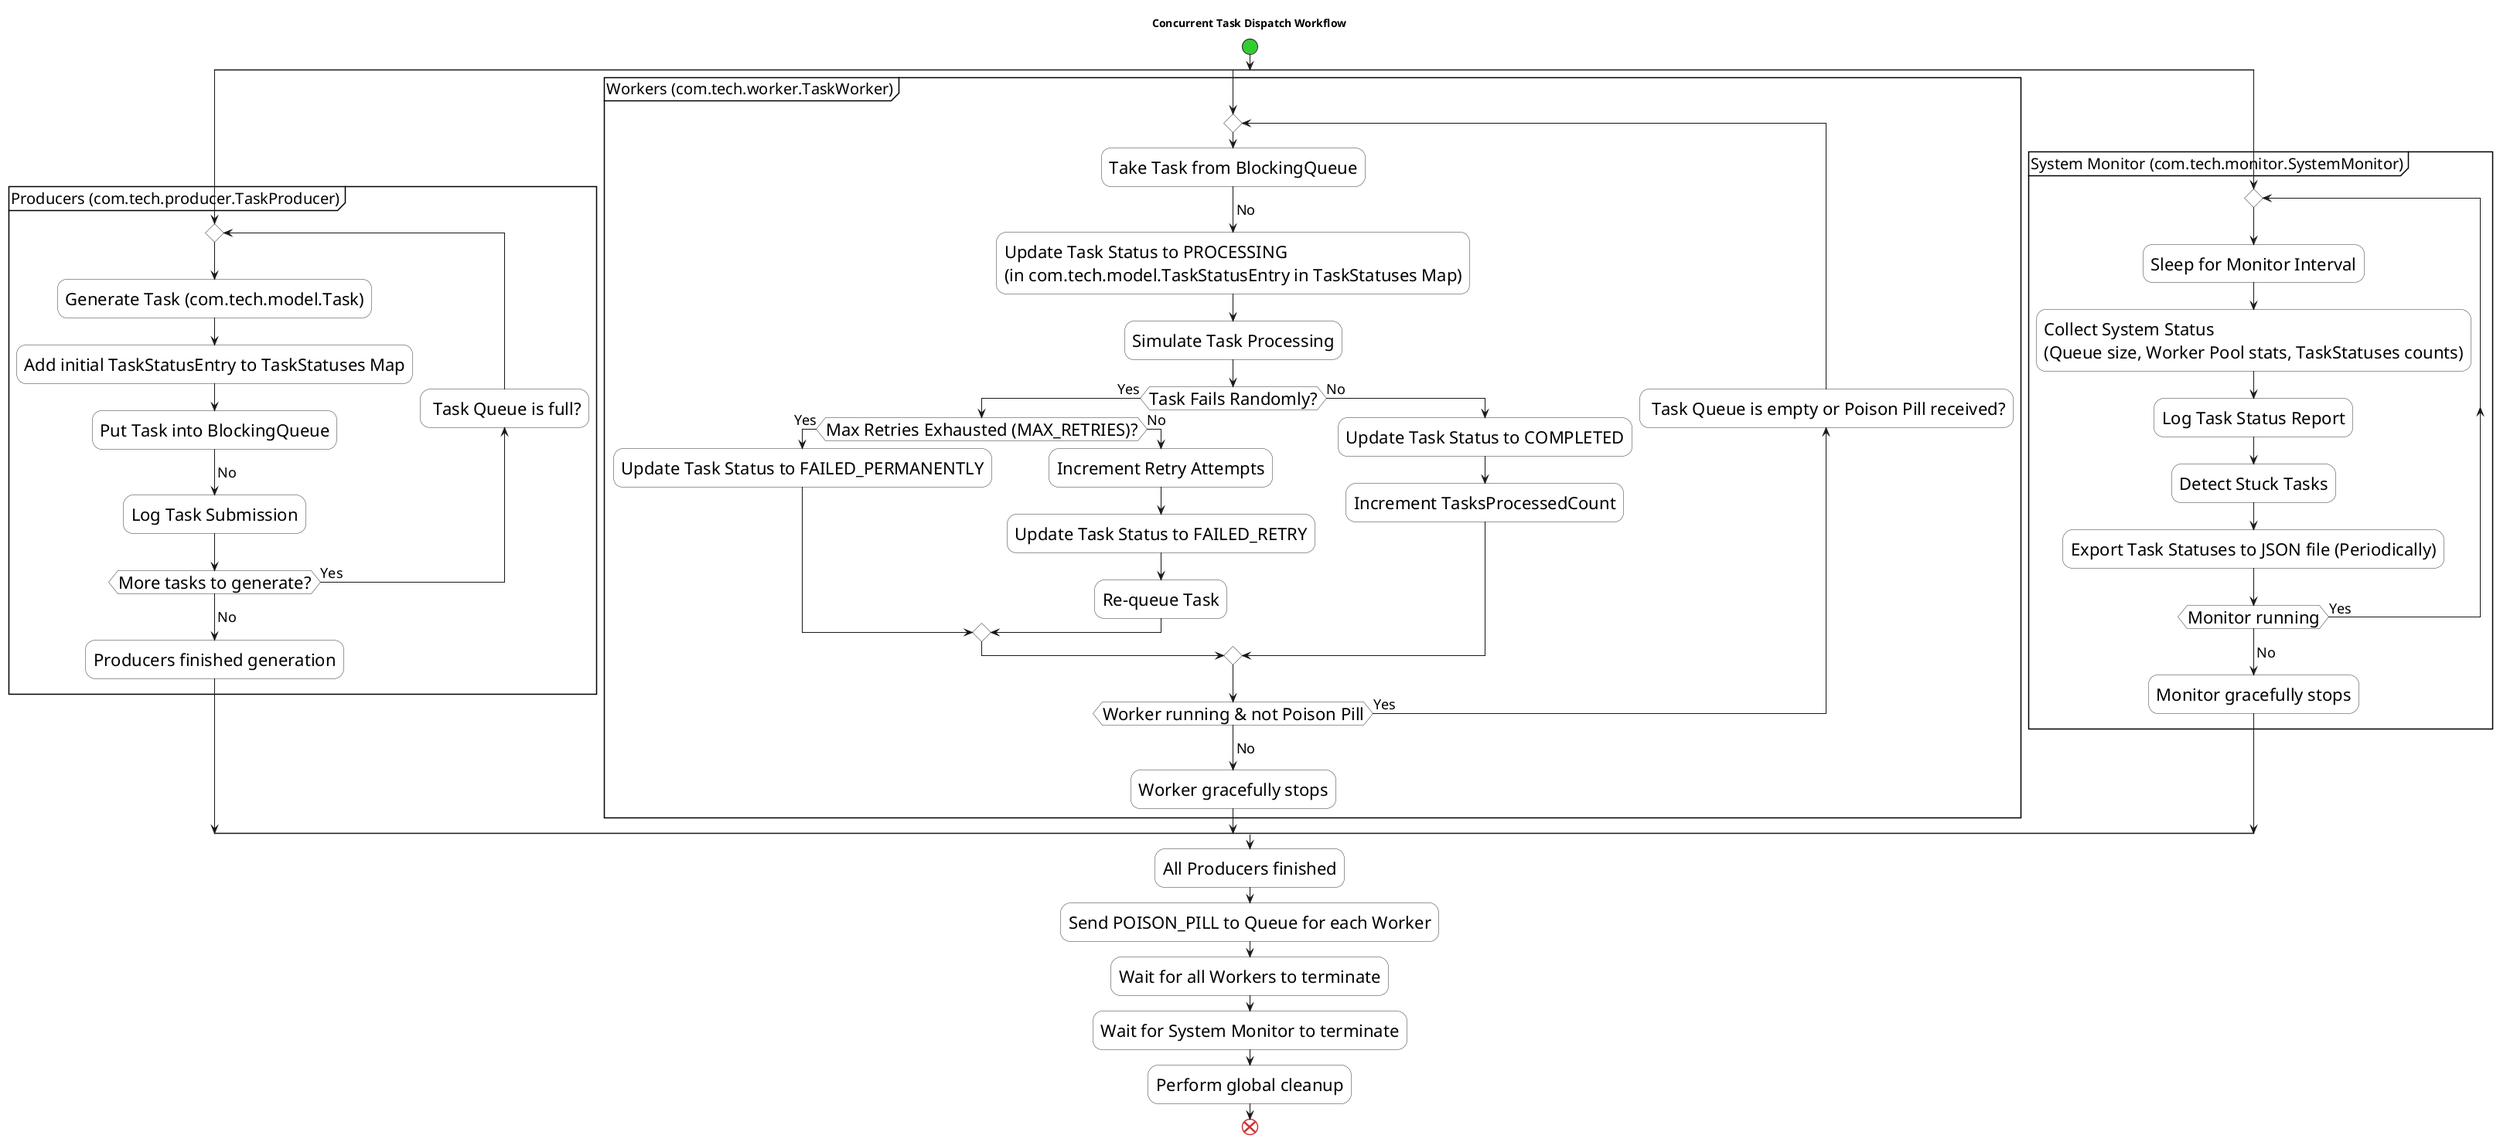 @startuml
title Concurrent Task Dispatch Workflow

skinparam defaultFontSize 20
skinparam activityFontSize 22
skinparam activityArrowFontSize 18
skinparam activityBorderColor #333333
skinparam activityBackgroundColor #FFFFFF
skinparam activityStartColor #33CC33
skinparam activityEndColor #CC3333

start

split
partition "Producers (com.tech.producer.TaskProducer)" {
repeat
:Generate Task (com.tech.model.Task);
:Add initial TaskStatusEntry to TaskStatuses Map;
:Put Task into BlockingQueue;
backward: Task Queue is full?;
-> No;
:Log Task Submission;
repeat while (More tasks to generate?) is (Yes)
-> No;
:Producers finished generation;
}
split again
partition "Workers (com.tech.worker.TaskWorker)" {
repeat
:Take Task from BlockingQueue;
backward: Task Queue is empty or Poison Pill received?;
-> No;
:Update Task Status to PROCESSING
(in com.tech.model.TaskStatusEntry in TaskStatuses Map);
:Simulate Task Processing;
if (Task Fails Randomly?) then (Yes)
if (Max Retries Exhausted (MAX_RETRIES)?) then (Yes)
:Update Task Status to FAILED_PERMANENTLY;
else (No)
:Increment Retry Attempts;
:Update Task Status to FAILED_RETRY;
:Re-queue Task;
endif
else (No)
:Update Task Status to COMPLETED;
:Increment TasksProcessedCount;
endif
repeat while (Worker running & not Poison Pill) is (Yes)
-> No;
:Worker gracefully stops;
}
split again
partition "System Monitor (com.tech.monitor.SystemMonitor)" {
repeat
:Sleep for Monitor Interval;
:Collect System Status
(Queue size, Worker Pool stats, TaskStatuses counts);
:Log Task Status Report;
:Detect Stuck Tasks;
:Export Task Statuses to JSON file (Periodically);
repeat while (Monitor running) is (Yes)
-> No;
:Monitor gracefully stops;
}
split end

:All Producers finished;
:Send POISON_PILL to Queue for each Worker;
:Wait for all Workers to terminate;
:Wait for System Monitor to terminate;
:Perform global cleanup;

end
@enduml